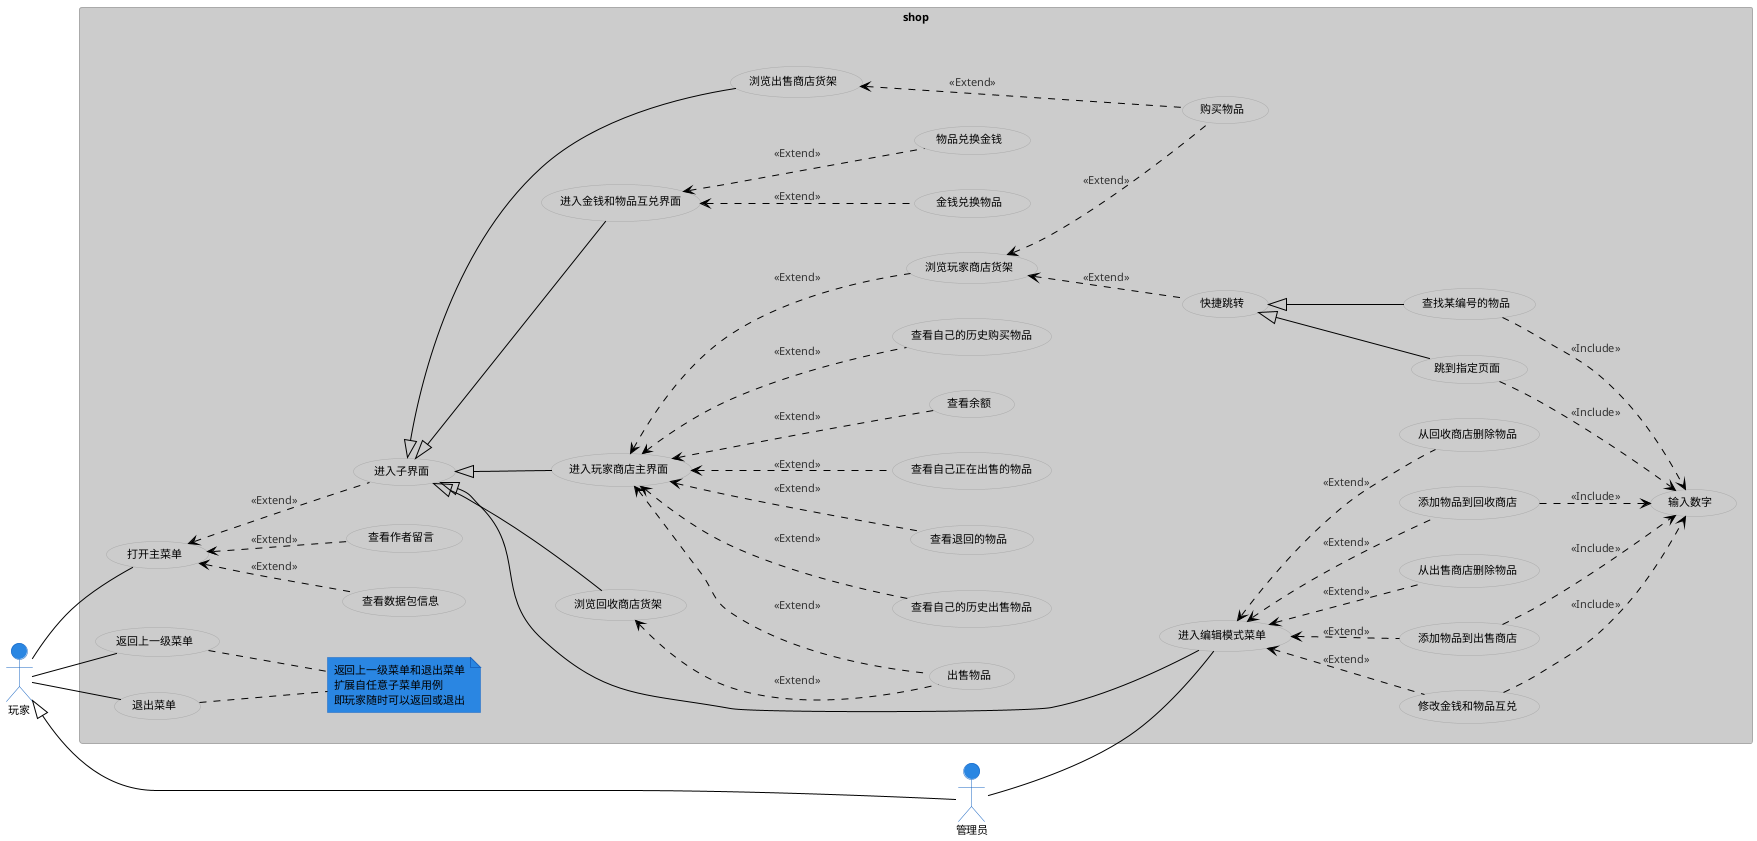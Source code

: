 @startuml case diagram
!theme reddress-lightblue

left to right direction

actor 玩家 as player
actor 管理员 as op

rectangle shop {
usecase 打开主菜单 as OpenMenu
usecase 进入子界面 as EnterSubMenu
   usecase 进入玩家商店主界面 as EnterPlayerShopMenu
   usecase 进入玩家商店主界面 as EnterPlayerShopMenu
      usecase 浏览玩家商店货架 as ViewPlayerShopShelves
      usecase 查看自己正在出售的物品 as ViewMySellingItems
      usecase 查看余额 as ViewBalance
      usecase 查看自己的历史购买物品 as ViewMyBoughtItems
      usecase 查看自己的历史出售物品 as ViewMySoldItems
      usecase 查看退回的物品 as ViewReturnItems
   usecase 浏览出售商店货架 as ViewSellShopShelves
   usecase 浏览回收商店货架 as ViewRecycleShopShelves
   usecase 进入金钱和物品互兑界面 as EnterMoneyItemExchangeMenu
      usecase 金钱兑换物品 as MoneyToItem
      usecase 物品兑换金钱 as ItemToMoney
   usecase 进入编辑模式菜单 as EnterEditMenu
      usecase 添加物品到出售商店 as AddItemsToSellShop
      usecase 从出售商店删除物品 as RemoveItemsFromSellShop
      usecase 添加物品到回收商店 as AddItemsToRecycleShop
      usecase 从回收商店删除物品 as RemoveItemsFromRecycleShop
      usecase 修改金钱和物品互兑 as EditMoneyItemExchange
   usecase 快捷跳转 as Skip
      usecase 跳到指定页面 as SkipToPage
      usecase 查找某编号的物品 as FindItemById
   usecase 返回上一级菜单 as Back
   usecase 退出菜单 as Exit
   usecase 购买物品 as BuyItem
   usecase 出售物品 as SellItem
usecase 查看数据包信息 as ViewDatapackInfo
usecase 查看作者留言 as ViewAuthorComments

usecase 输入数字 as InputNum

note "返回上一级菜单和退出菜单\n\
扩展自任意子菜单用例\n\
即玩家随时可以返回或退出" as BackAndExitNote
}

:player: <|- :op:
:player: -- (OpenMenu)
:player: -- (Back)
:player: -- (Exit)
(Back) .. BackAndExitNote
(Exit) .. BackAndExitNote

(OpenMenu) <.. (EnterSubMenu) : <<Extend>>
(OpenMenu) <.. (ViewDatapackInfo) : <<Extend>>
(OpenMenu) <.. (ViewAuthorComments) : <<Extend>>

(EnterSubMenu) <|-- (EnterPlayerShopMenu)
(EnterSubMenu) <|-- (ViewSellShopShelves)
(EnterSubMenu) <|-- (ViewRecycleShopShelves)
(EnterSubMenu) <|-- (EnterMoneyItemExchangeMenu)
(EnterSubMenu) <|-- (EnterEditMenu)
:op: -- (EnterEditMenu)

(EnterEditMenu) <.. (AddItemsToSellShop) : <<Extend>>
(EnterEditMenu) <.. (RemoveItemsFromSellShop) : <<Extend>>
(EnterEditMenu) <.. (AddItemsToRecycleShop) : <<Extend>>
(EnterEditMenu) <.. (RemoveItemsFromRecycleShop) : <<Extend>>
(EnterEditMenu) <.. (EditMoneyItemExchange) : <<Extend>>

(EnterPlayerShopMenu) <.. (ViewPlayerShopShelves) : <<Extend>>
(EnterPlayerShopMenu) <.. (ViewMySellingItems) : <<Extend>>
(EnterPlayerShopMenu) <.. (ViewBalance) : <<Extend>>
(EnterPlayerShopMenu) <.. (ViewMyBoughtItems) : <<Extend>>
(EnterPlayerShopMenu) <.. (ViewMySoldItems) : <<Extend>>
(EnterPlayerShopMenu) <.. (ViewReturnItems) : <<Extend>>

(ViewPlayerShopShelves) <.. (Skip) : <<Extend>>
(Skip) <|-- (SkipToPage)
(Skip) <|-- (FindItemById)

(AddItemsToSellShop) ..> (InputNum) : <<Include>>
(AddItemsToRecycleShop) ..> (InputNum) : <<Include>>
(EditMoneyItemExchange) ..> (InputNum) : <<Include>>
(SkipToPage) ..> (InputNum) : <<Include>>
(FindItemById) ..> (InputNum) : <<Include>>

(ViewPlayerShopShelves) <.. (BuyItem) : <<Extend>>
(ViewSellShopShelves) <.. (BuyItem) : <<Extend>>

(EnterPlayerShopMenu) <.. (SellItem) : <<Extend>>
(ViewRecycleShopShelves) <.. (SellItem) : <<Extend>>

(EnterMoneyItemExchangeMenu) <.. (MoneyToItem) : <<Extend>>
(EnterMoneyItemExchangeMenu) <.. (ItemToMoney) : <<Extend>>

@enduml